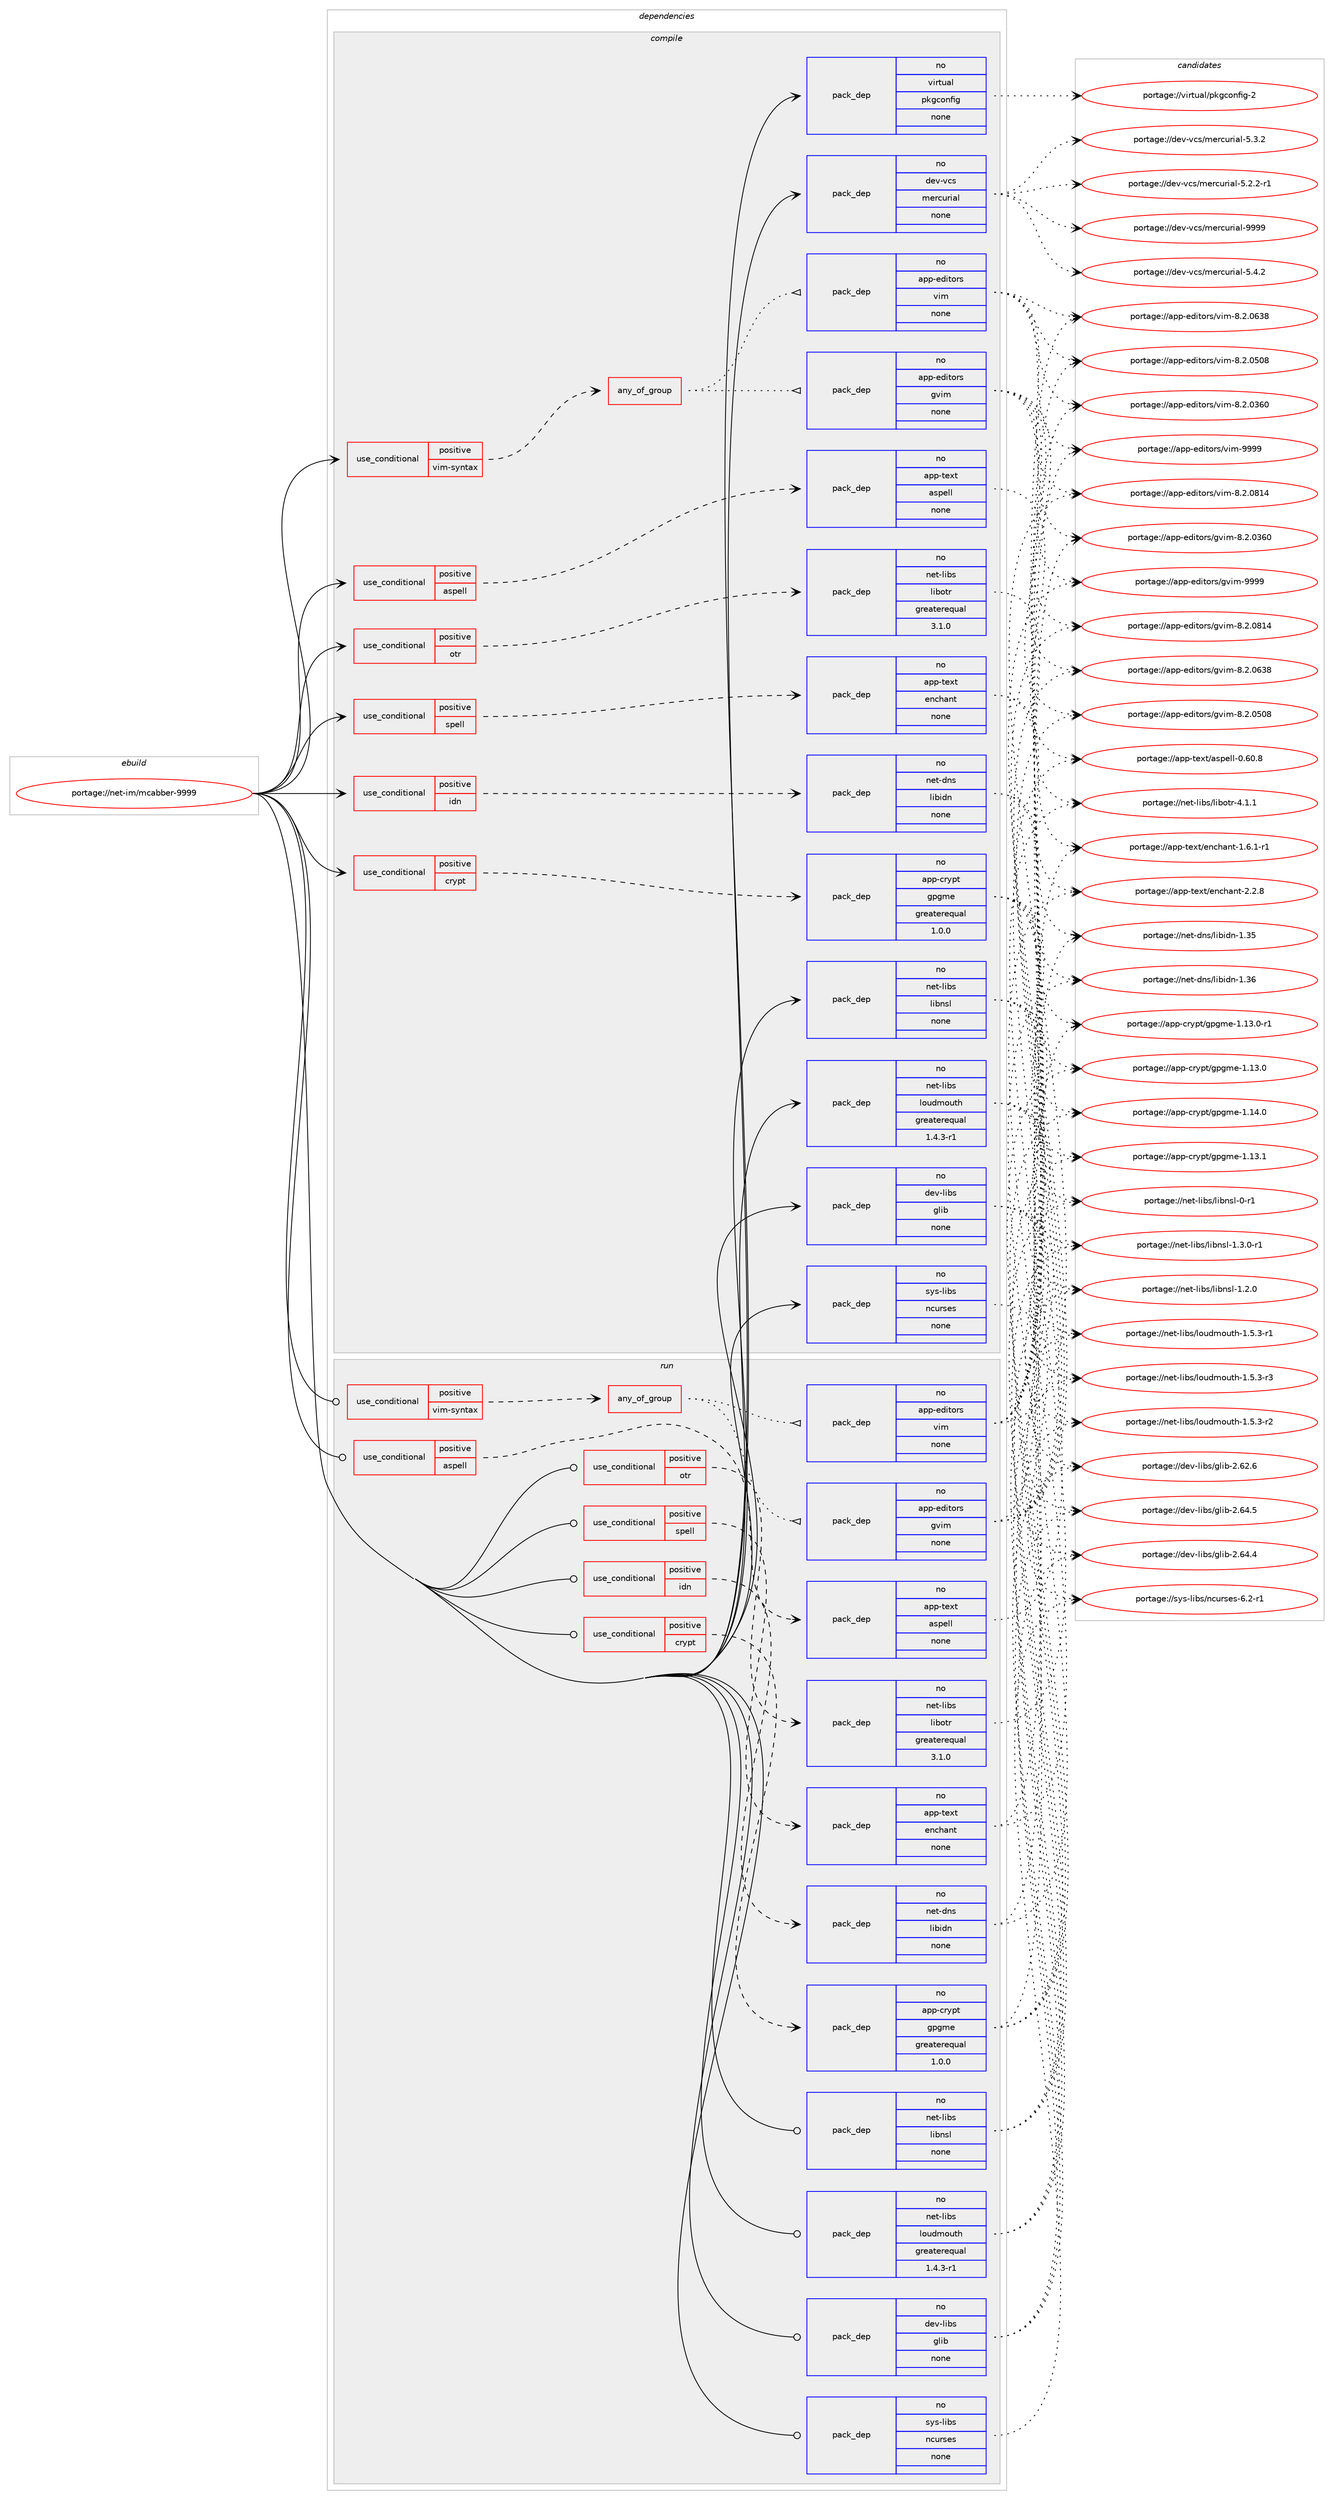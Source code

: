 digraph prolog {

# *************
# Graph options
# *************

newrank=true;
concentrate=true;
compound=true;
graph [rankdir=LR,fontname=Helvetica,fontsize=10,ranksep=1.5];#, ranksep=2.5, nodesep=0.2];
edge  [arrowhead=vee];
node  [fontname=Helvetica,fontsize=10];

# **********
# The ebuild
# **********

subgraph cluster_leftcol {
color=gray;
rank=same;
label=<<i>ebuild</i>>;
id [label="portage://net-im/mcabber-9999", color=red, width=4, href="../net-im/mcabber-9999.svg"];
}

# ****************
# The dependencies
# ****************

subgraph cluster_midcol {
color=gray;
label=<<i>dependencies</i>>;
subgraph cluster_compile {
fillcolor="#eeeeee";
style=filled;
label=<<i>compile</i>>;
subgraph cond811 {
dependency4707 [label=<<TABLE BORDER="0" CELLBORDER="1" CELLSPACING="0" CELLPADDING="4"><TR><TD ROWSPAN="3" CELLPADDING="10">use_conditional</TD></TR><TR><TD>positive</TD></TR><TR><TD>aspell</TD></TR></TABLE>>, shape=none, color=red];
subgraph pack3828 {
dependency4708 [label=<<TABLE BORDER="0" CELLBORDER="1" CELLSPACING="0" CELLPADDING="4" WIDTH="220"><TR><TD ROWSPAN="6" CELLPADDING="30">pack_dep</TD></TR><TR><TD WIDTH="110">no</TD></TR><TR><TD>app-text</TD></TR><TR><TD>aspell</TD></TR><TR><TD>none</TD></TR><TR><TD></TD></TR></TABLE>>, shape=none, color=blue];
}
dependency4707:e -> dependency4708:w [weight=20,style="dashed",arrowhead="vee"];
}
id:e -> dependency4707:w [weight=20,style="solid",arrowhead="vee"];
subgraph cond812 {
dependency4709 [label=<<TABLE BORDER="0" CELLBORDER="1" CELLSPACING="0" CELLPADDING="4"><TR><TD ROWSPAN="3" CELLPADDING="10">use_conditional</TD></TR><TR><TD>positive</TD></TR><TR><TD>crypt</TD></TR></TABLE>>, shape=none, color=red];
subgraph pack3829 {
dependency4710 [label=<<TABLE BORDER="0" CELLBORDER="1" CELLSPACING="0" CELLPADDING="4" WIDTH="220"><TR><TD ROWSPAN="6" CELLPADDING="30">pack_dep</TD></TR><TR><TD WIDTH="110">no</TD></TR><TR><TD>app-crypt</TD></TR><TR><TD>gpgme</TD></TR><TR><TD>greaterequal</TD></TR><TR><TD>1.0.0</TD></TR></TABLE>>, shape=none, color=blue];
}
dependency4709:e -> dependency4710:w [weight=20,style="dashed",arrowhead="vee"];
}
id:e -> dependency4709:w [weight=20,style="solid",arrowhead="vee"];
subgraph cond813 {
dependency4711 [label=<<TABLE BORDER="0" CELLBORDER="1" CELLSPACING="0" CELLPADDING="4"><TR><TD ROWSPAN="3" CELLPADDING="10">use_conditional</TD></TR><TR><TD>positive</TD></TR><TR><TD>idn</TD></TR></TABLE>>, shape=none, color=red];
subgraph pack3830 {
dependency4712 [label=<<TABLE BORDER="0" CELLBORDER="1" CELLSPACING="0" CELLPADDING="4" WIDTH="220"><TR><TD ROWSPAN="6" CELLPADDING="30">pack_dep</TD></TR><TR><TD WIDTH="110">no</TD></TR><TR><TD>net-dns</TD></TR><TR><TD>libidn</TD></TR><TR><TD>none</TD></TR><TR><TD></TD></TR></TABLE>>, shape=none, color=blue];
}
dependency4711:e -> dependency4712:w [weight=20,style="dashed",arrowhead="vee"];
}
id:e -> dependency4711:w [weight=20,style="solid",arrowhead="vee"];
subgraph cond814 {
dependency4713 [label=<<TABLE BORDER="0" CELLBORDER="1" CELLSPACING="0" CELLPADDING="4"><TR><TD ROWSPAN="3" CELLPADDING="10">use_conditional</TD></TR><TR><TD>positive</TD></TR><TR><TD>otr</TD></TR></TABLE>>, shape=none, color=red];
subgraph pack3831 {
dependency4714 [label=<<TABLE BORDER="0" CELLBORDER="1" CELLSPACING="0" CELLPADDING="4" WIDTH="220"><TR><TD ROWSPAN="6" CELLPADDING="30">pack_dep</TD></TR><TR><TD WIDTH="110">no</TD></TR><TR><TD>net-libs</TD></TR><TR><TD>libotr</TD></TR><TR><TD>greaterequal</TD></TR><TR><TD>3.1.0</TD></TR></TABLE>>, shape=none, color=blue];
}
dependency4713:e -> dependency4714:w [weight=20,style="dashed",arrowhead="vee"];
}
id:e -> dependency4713:w [weight=20,style="solid",arrowhead="vee"];
subgraph cond815 {
dependency4715 [label=<<TABLE BORDER="0" CELLBORDER="1" CELLSPACING="0" CELLPADDING="4"><TR><TD ROWSPAN="3" CELLPADDING="10">use_conditional</TD></TR><TR><TD>positive</TD></TR><TR><TD>spell</TD></TR></TABLE>>, shape=none, color=red];
subgraph pack3832 {
dependency4716 [label=<<TABLE BORDER="0" CELLBORDER="1" CELLSPACING="0" CELLPADDING="4" WIDTH="220"><TR><TD ROWSPAN="6" CELLPADDING="30">pack_dep</TD></TR><TR><TD WIDTH="110">no</TD></TR><TR><TD>app-text</TD></TR><TR><TD>enchant</TD></TR><TR><TD>none</TD></TR><TR><TD></TD></TR></TABLE>>, shape=none, color=blue];
}
dependency4715:e -> dependency4716:w [weight=20,style="dashed",arrowhead="vee"];
}
id:e -> dependency4715:w [weight=20,style="solid",arrowhead="vee"];
subgraph cond816 {
dependency4717 [label=<<TABLE BORDER="0" CELLBORDER="1" CELLSPACING="0" CELLPADDING="4"><TR><TD ROWSPAN="3" CELLPADDING="10">use_conditional</TD></TR><TR><TD>positive</TD></TR><TR><TD>vim-syntax</TD></TR></TABLE>>, shape=none, color=red];
subgraph any68 {
dependency4718 [label=<<TABLE BORDER="0" CELLBORDER="1" CELLSPACING="0" CELLPADDING="4"><TR><TD CELLPADDING="10">any_of_group</TD></TR></TABLE>>, shape=none, color=red];subgraph pack3833 {
dependency4719 [label=<<TABLE BORDER="0" CELLBORDER="1" CELLSPACING="0" CELLPADDING="4" WIDTH="220"><TR><TD ROWSPAN="6" CELLPADDING="30">pack_dep</TD></TR><TR><TD WIDTH="110">no</TD></TR><TR><TD>app-editors</TD></TR><TR><TD>vim</TD></TR><TR><TD>none</TD></TR><TR><TD></TD></TR></TABLE>>, shape=none, color=blue];
}
dependency4718:e -> dependency4719:w [weight=20,style="dotted",arrowhead="oinv"];
subgraph pack3834 {
dependency4720 [label=<<TABLE BORDER="0" CELLBORDER="1" CELLSPACING="0" CELLPADDING="4" WIDTH="220"><TR><TD ROWSPAN="6" CELLPADDING="30">pack_dep</TD></TR><TR><TD WIDTH="110">no</TD></TR><TR><TD>app-editors</TD></TR><TR><TD>gvim</TD></TR><TR><TD>none</TD></TR><TR><TD></TD></TR></TABLE>>, shape=none, color=blue];
}
dependency4718:e -> dependency4720:w [weight=20,style="dotted",arrowhead="oinv"];
}
dependency4717:e -> dependency4718:w [weight=20,style="dashed",arrowhead="vee"];
}
id:e -> dependency4717:w [weight=20,style="solid",arrowhead="vee"];
subgraph pack3835 {
dependency4721 [label=<<TABLE BORDER="0" CELLBORDER="1" CELLSPACING="0" CELLPADDING="4" WIDTH="220"><TR><TD ROWSPAN="6" CELLPADDING="30">pack_dep</TD></TR><TR><TD WIDTH="110">no</TD></TR><TR><TD>dev-libs</TD></TR><TR><TD>glib</TD></TR><TR><TD>none</TD></TR><TR><TD></TD></TR></TABLE>>, shape=none, color=blue];
}
id:e -> dependency4721:w [weight=20,style="solid",arrowhead="vee"];
subgraph pack3836 {
dependency4722 [label=<<TABLE BORDER="0" CELLBORDER="1" CELLSPACING="0" CELLPADDING="4" WIDTH="220"><TR><TD ROWSPAN="6" CELLPADDING="30">pack_dep</TD></TR><TR><TD WIDTH="110">no</TD></TR><TR><TD>dev-vcs</TD></TR><TR><TD>mercurial</TD></TR><TR><TD>none</TD></TR><TR><TD></TD></TR></TABLE>>, shape=none, color=blue];
}
id:e -> dependency4722:w [weight=20,style="solid",arrowhead="vee"];
subgraph pack3837 {
dependency4723 [label=<<TABLE BORDER="0" CELLBORDER="1" CELLSPACING="0" CELLPADDING="4" WIDTH="220"><TR><TD ROWSPAN="6" CELLPADDING="30">pack_dep</TD></TR><TR><TD WIDTH="110">no</TD></TR><TR><TD>net-libs</TD></TR><TR><TD>libnsl</TD></TR><TR><TD>none</TD></TR><TR><TD></TD></TR></TABLE>>, shape=none, color=blue];
}
id:e -> dependency4723:w [weight=20,style="solid",arrowhead="vee"];
subgraph pack3838 {
dependency4724 [label=<<TABLE BORDER="0" CELLBORDER="1" CELLSPACING="0" CELLPADDING="4" WIDTH="220"><TR><TD ROWSPAN="6" CELLPADDING="30">pack_dep</TD></TR><TR><TD WIDTH="110">no</TD></TR><TR><TD>net-libs</TD></TR><TR><TD>loudmouth</TD></TR><TR><TD>greaterequal</TD></TR><TR><TD>1.4.3-r1</TD></TR></TABLE>>, shape=none, color=blue];
}
id:e -> dependency4724:w [weight=20,style="solid",arrowhead="vee"];
subgraph pack3839 {
dependency4725 [label=<<TABLE BORDER="0" CELLBORDER="1" CELLSPACING="0" CELLPADDING="4" WIDTH="220"><TR><TD ROWSPAN="6" CELLPADDING="30">pack_dep</TD></TR><TR><TD WIDTH="110">no</TD></TR><TR><TD>sys-libs</TD></TR><TR><TD>ncurses</TD></TR><TR><TD>none</TD></TR><TR><TD></TD></TR></TABLE>>, shape=none, color=blue];
}
id:e -> dependency4725:w [weight=20,style="solid",arrowhead="vee"];
subgraph pack3840 {
dependency4726 [label=<<TABLE BORDER="0" CELLBORDER="1" CELLSPACING="0" CELLPADDING="4" WIDTH="220"><TR><TD ROWSPAN="6" CELLPADDING="30">pack_dep</TD></TR><TR><TD WIDTH="110">no</TD></TR><TR><TD>virtual</TD></TR><TR><TD>pkgconfig</TD></TR><TR><TD>none</TD></TR><TR><TD></TD></TR></TABLE>>, shape=none, color=blue];
}
id:e -> dependency4726:w [weight=20,style="solid",arrowhead="vee"];
}
subgraph cluster_compileandrun {
fillcolor="#eeeeee";
style=filled;
label=<<i>compile and run</i>>;
}
subgraph cluster_run {
fillcolor="#eeeeee";
style=filled;
label=<<i>run</i>>;
subgraph cond817 {
dependency4727 [label=<<TABLE BORDER="0" CELLBORDER="1" CELLSPACING="0" CELLPADDING="4"><TR><TD ROWSPAN="3" CELLPADDING="10">use_conditional</TD></TR><TR><TD>positive</TD></TR><TR><TD>aspell</TD></TR></TABLE>>, shape=none, color=red];
subgraph pack3841 {
dependency4728 [label=<<TABLE BORDER="0" CELLBORDER="1" CELLSPACING="0" CELLPADDING="4" WIDTH="220"><TR><TD ROWSPAN="6" CELLPADDING="30">pack_dep</TD></TR><TR><TD WIDTH="110">no</TD></TR><TR><TD>app-text</TD></TR><TR><TD>aspell</TD></TR><TR><TD>none</TD></TR><TR><TD></TD></TR></TABLE>>, shape=none, color=blue];
}
dependency4727:e -> dependency4728:w [weight=20,style="dashed",arrowhead="vee"];
}
id:e -> dependency4727:w [weight=20,style="solid",arrowhead="odot"];
subgraph cond818 {
dependency4729 [label=<<TABLE BORDER="0" CELLBORDER="1" CELLSPACING="0" CELLPADDING="4"><TR><TD ROWSPAN="3" CELLPADDING="10">use_conditional</TD></TR><TR><TD>positive</TD></TR><TR><TD>crypt</TD></TR></TABLE>>, shape=none, color=red];
subgraph pack3842 {
dependency4730 [label=<<TABLE BORDER="0" CELLBORDER="1" CELLSPACING="0" CELLPADDING="4" WIDTH="220"><TR><TD ROWSPAN="6" CELLPADDING="30">pack_dep</TD></TR><TR><TD WIDTH="110">no</TD></TR><TR><TD>app-crypt</TD></TR><TR><TD>gpgme</TD></TR><TR><TD>greaterequal</TD></TR><TR><TD>1.0.0</TD></TR></TABLE>>, shape=none, color=blue];
}
dependency4729:e -> dependency4730:w [weight=20,style="dashed",arrowhead="vee"];
}
id:e -> dependency4729:w [weight=20,style="solid",arrowhead="odot"];
subgraph cond819 {
dependency4731 [label=<<TABLE BORDER="0" CELLBORDER="1" CELLSPACING="0" CELLPADDING="4"><TR><TD ROWSPAN="3" CELLPADDING="10">use_conditional</TD></TR><TR><TD>positive</TD></TR><TR><TD>idn</TD></TR></TABLE>>, shape=none, color=red];
subgraph pack3843 {
dependency4732 [label=<<TABLE BORDER="0" CELLBORDER="1" CELLSPACING="0" CELLPADDING="4" WIDTH="220"><TR><TD ROWSPAN="6" CELLPADDING="30">pack_dep</TD></TR><TR><TD WIDTH="110">no</TD></TR><TR><TD>net-dns</TD></TR><TR><TD>libidn</TD></TR><TR><TD>none</TD></TR><TR><TD></TD></TR></TABLE>>, shape=none, color=blue];
}
dependency4731:e -> dependency4732:w [weight=20,style="dashed",arrowhead="vee"];
}
id:e -> dependency4731:w [weight=20,style="solid",arrowhead="odot"];
subgraph cond820 {
dependency4733 [label=<<TABLE BORDER="0" CELLBORDER="1" CELLSPACING="0" CELLPADDING="4"><TR><TD ROWSPAN="3" CELLPADDING="10">use_conditional</TD></TR><TR><TD>positive</TD></TR><TR><TD>otr</TD></TR></TABLE>>, shape=none, color=red];
subgraph pack3844 {
dependency4734 [label=<<TABLE BORDER="0" CELLBORDER="1" CELLSPACING="0" CELLPADDING="4" WIDTH="220"><TR><TD ROWSPAN="6" CELLPADDING="30">pack_dep</TD></TR><TR><TD WIDTH="110">no</TD></TR><TR><TD>net-libs</TD></TR><TR><TD>libotr</TD></TR><TR><TD>greaterequal</TD></TR><TR><TD>3.1.0</TD></TR></TABLE>>, shape=none, color=blue];
}
dependency4733:e -> dependency4734:w [weight=20,style="dashed",arrowhead="vee"];
}
id:e -> dependency4733:w [weight=20,style="solid",arrowhead="odot"];
subgraph cond821 {
dependency4735 [label=<<TABLE BORDER="0" CELLBORDER="1" CELLSPACING="0" CELLPADDING="4"><TR><TD ROWSPAN="3" CELLPADDING="10">use_conditional</TD></TR><TR><TD>positive</TD></TR><TR><TD>spell</TD></TR></TABLE>>, shape=none, color=red];
subgraph pack3845 {
dependency4736 [label=<<TABLE BORDER="0" CELLBORDER="1" CELLSPACING="0" CELLPADDING="4" WIDTH="220"><TR><TD ROWSPAN="6" CELLPADDING="30">pack_dep</TD></TR><TR><TD WIDTH="110">no</TD></TR><TR><TD>app-text</TD></TR><TR><TD>enchant</TD></TR><TR><TD>none</TD></TR><TR><TD></TD></TR></TABLE>>, shape=none, color=blue];
}
dependency4735:e -> dependency4736:w [weight=20,style="dashed",arrowhead="vee"];
}
id:e -> dependency4735:w [weight=20,style="solid",arrowhead="odot"];
subgraph cond822 {
dependency4737 [label=<<TABLE BORDER="0" CELLBORDER="1" CELLSPACING="0" CELLPADDING="4"><TR><TD ROWSPAN="3" CELLPADDING="10">use_conditional</TD></TR><TR><TD>positive</TD></TR><TR><TD>vim-syntax</TD></TR></TABLE>>, shape=none, color=red];
subgraph any69 {
dependency4738 [label=<<TABLE BORDER="0" CELLBORDER="1" CELLSPACING="0" CELLPADDING="4"><TR><TD CELLPADDING="10">any_of_group</TD></TR></TABLE>>, shape=none, color=red];subgraph pack3846 {
dependency4739 [label=<<TABLE BORDER="0" CELLBORDER="1" CELLSPACING="0" CELLPADDING="4" WIDTH="220"><TR><TD ROWSPAN="6" CELLPADDING="30">pack_dep</TD></TR><TR><TD WIDTH="110">no</TD></TR><TR><TD>app-editors</TD></TR><TR><TD>vim</TD></TR><TR><TD>none</TD></TR><TR><TD></TD></TR></TABLE>>, shape=none, color=blue];
}
dependency4738:e -> dependency4739:w [weight=20,style="dotted",arrowhead="oinv"];
subgraph pack3847 {
dependency4740 [label=<<TABLE BORDER="0" CELLBORDER="1" CELLSPACING="0" CELLPADDING="4" WIDTH="220"><TR><TD ROWSPAN="6" CELLPADDING="30">pack_dep</TD></TR><TR><TD WIDTH="110">no</TD></TR><TR><TD>app-editors</TD></TR><TR><TD>gvim</TD></TR><TR><TD>none</TD></TR><TR><TD></TD></TR></TABLE>>, shape=none, color=blue];
}
dependency4738:e -> dependency4740:w [weight=20,style="dotted",arrowhead="oinv"];
}
dependency4737:e -> dependency4738:w [weight=20,style="dashed",arrowhead="vee"];
}
id:e -> dependency4737:w [weight=20,style="solid",arrowhead="odot"];
subgraph pack3848 {
dependency4741 [label=<<TABLE BORDER="0" CELLBORDER="1" CELLSPACING="0" CELLPADDING="4" WIDTH="220"><TR><TD ROWSPAN="6" CELLPADDING="30">pack_dep</TD></TR><TR><TD WIDTH="110">no</TD></TR><TR><TD>dev-libs</TD></TR><TR><TD>glib</TD></TR><TR><TD>none</TD></TR><TR><TD></TD></TR></TABLE>>, shape=none, color=blue];
}
id:e -> dependency4741:w [weight=20,style="solid",arrowhead="odot"];
subgraph pack3849 {
dependency4742 [label=<<TABLE BORDER="0" CELLBORDER="1" CELLSPACING="0" CELLPADDING="4" WIDTH="220"><TR><TD ROWSPAN="6" CELLPADDING="30">pack_dep</TD></TR><TR><TD WIDTH="110">no</TD></TR><TR><TD>net-libs</TD></TR><TR><TD>libnsl</TD></TR><TR><TD>none</TD></TR><TR><TD></TD></TR></TABLE>>, shape=none, color=blue];
}
id:e -> dependency4742:w [weight=20,style="solid",arrowhead="odot"];
subgraph pack3850 {
dependency4743 [label=<<TABLE BORDER="0" CELLBORDER="1" CELLSPACING="0" CELLPADDING="4" WIDTH="220"><TR><TD ROWSPAN="6" CELLPADDING="30">pack_dep</TD></TR><TR><TD WIDTH="110">no</TD></TR><TR><TD>net-libs</TD></TR><TR><TD>loudmouth</TD></TR><TR><TD>greaterequal</TD></TR><TR><TD>1.4.3-r1</TD></TR></TABLE>>, shape=none, color=blue];
}
id:e -> dependency4743:w [weight=20,style="solid",arrowhead="odot"];
subgraph pack3851 {
dependency4744 [label=<<TABLE BORDER="0" CELLBORDER="1" CELLSPACING="0" CELLPADDING="4" WIDTH="220"><TR><TD ROWSPAN="6" CELLPADDING="30">pack_dep</TD></TR><TR><TD WIDTH="110">no</TD></TR><TR><TD>sys-libs</TD></TR><TR><TD>ncurses</TD></TR><TR><TD>none</TD></TR><TR><TD></TD></TR></TABLE>>, shape=none, color=blue];
}
id:e -> dependency4744:w [weight=20,style="solid",arrowhead="odot"];
}
}

# **************
# The candidates
# **************

subgraph cluster_choices {
rank=same;
color=gray;
label=<<i>candidates</i>>;

subgraph choice3828 {
color=black;
nodesep=1;
choice9711211245116101120116479711511210110810845484654484656 [label="portage://app-text/aspell-0.60.8", color=red, width=4,href="../app-text/aspell-0.60.8.svg"];
dependency4708:e -> choice9711211245116101120116479711511210110810845484654484656:w [style=dotted,weight="100"];
}
subgraph choice3829 {
color=black;
nodesep=1;
choice9711211245991141211121164710311210310910145494649524648 [label="portage://app-crypt/gpgme-1.14.0", color=red, width=4,href="../app-crypt/gpgme-1.14.0.svg"];
choice9711211245991141211121164710311210310910145494649514649 [label="portage://app-crypt/gpgme-1.13.1", color=red, width=4,href="../app-crypt/gpgme-1.13.1.svg"];
choice97112112459911412111211647103112103109101454946495146484511449 [label="portage://app-crypt/gpgme-1.13.0-r1", color=red, width=4,href="../app-crypt/gpgme-1.13.0-r1.svg"];
choice9711211245991141211121164710311210310910145494649514648 [label="portage://app-crypt/gpgme-1.13.0", color=red, width=4,href="../app-crypt/gpgme-1.13.0.svg"];
dependency4710:e -> choice9711211245991141211121164710311210310910145494649524648:w [style=dotted,weight="100"];
dependency4710:e -> choice9711211245991141211121164710311210310910145494649514649:w [style=dotted,weight="100"];
dependency4710:e -> choice97112112459911412111211647103112103109101454946495146484511449:w [style=dotted,weight="100"];
dependency4710:e -> choice9711211245991141211121164710311210310910145494649514648:w [style=dotted,weight="100"];
}
subgraph choice3830 {
color=black;
nodesep=1;
choice1101011164510011011547108105981051001104549465154 [label="portage://net-dns/libidn-1.36", color=red, width=4,href="../net-dns/libidn-1.36.svg"];
choice1101011164510011011547108105981051001104549465153 [label="portage://net-dns/libidn-1.35", color=red, width=4,href="../net-dns/libidn-1.35.svg"];
dependency4712:e -> choice1101011164510011011547108105981051001104549465154:w [style=dotted,weight="100"];
dependency4712:e -> choice1101011164510011011547108105981051001104549465153:w [style=dotted,weight="100"];
}
subgraph choice3831 {
color=black;
nodesep=1;
choice11010111645108105981154710810598111116114455246494649 [label="portage://net-libs/libotr-4.1.1", color=red, width=4,href="../net-libs/libotr-4.1.1.svg"];
dependency4714:e -> choice11010111645108105981154710810598111116114455246494649:w [style=dotted,weight="100"];
}
subgraph choice3832 {
color=black;
nodesep=1;
choice9711211245116101120116471011109910497110116455046504656 [label="portage://app-text/enchant-2.2.8", color=red, width=4,href="../app-text/enchant-2.2.8.svg"];
choice97112112451161011201164710111099104971101164549465446494511449 [label="portage://app-text/enchant-1.6.1-r1", color=red, width=4,href="../app-text/enchant-1.6.1-r1.svg"];
dependency4716:e -> choice9711211245116101120116471011109910497110116455046504656:w [style=dotted,weight="100"];
dependency4716:e -> choice97112112451161011201164710111099104971101164549465446494511449:w [style=dotted,weight="100"];
}
subgraph choice3833 {
color=black;
nodesep=1;
choice9711211245101100105116111114115471181051094557575757 [label="portage://app-editors/vim-9999", color=red, width=4,href="../app-editors/vim-9999.svg"];
choice971121124510110010511611111411547118105109455646504648564952 [label="portage://app-editors/vim-8.2.0814", color=red, width=4,href="../app-editors/vim-8.2.0814.svg"];
choice971121124510110010511611111411547118105109455646504648545156 [label="portage://app-editors/vim-8.2.0638", color=red, width=4,href="../app-editors/vim-8.2.0638.svg"];
choice971121124510110010511611111411547118105109455646504648534856 [label="portage://app-editors/vim-8.2.0508", color=red, width=4,href="../app-editors/vim-8.2.0508.svg"];
choice971121124510110010511611111411547118105109455646504648515448 [label="portage://app-editors/vim-8.2.0360", color=red, width=4,href="../app-editors/vim-8.2.0360.svg"];
dependency4719:e -> choice9711211245101100105116111114115471181051094557575757:w [style=dotted,weight="100"];
dependency4719:e -> choice971121124510110010511611111411547118105109455646504648564952:w [style=dotted,weight="100"];
dependency4719:e -> choice971121124510110010511611111411547118105109455646504648545156:w [style=dotted,weight="100"];
dependency4719:e -> choice971121124510110010511611111411547118105109455646504648534856:w [style=dotted,weight="100"];
dependency4719:e -> choice971121124510110010511611111411547118105109455646504648515448:w [style=dotted,weight="100"];
}
subgraph choice3834 {
color=black;
nodesep=1;
choice9711211245101100105116111114115471031181051094557575757 [label="portage://app-editors/gvim-9999", color=red, width=4,href="../app-editors/gvim-9999.svg"];
choice971121124510110010511611111411547103118105109455646504648564952 [label="portage://app-editors/gvim-8.2.0814", color=red, width=4,href="../app-editors/gvim-8.2.0814.svg"];
choice971121124510110010511611111411547103118105109455646504648545156 [label="portage://app-editors/gvim-8.2.0638", color=red, width=4,href="../app-editors/gvim-8.2.0638.svg"];
choice971121124510110010511611111411547103118105109455646504648534856 [label="portage://app-editors/gvim-8.2.0508", color=red, width=4,href="../app-editors/gvim-8.2.0508.svg"];
choice971121124510110010511611111411547103118105109455646504648515448 [label="portage://app-editors/gvim-8.2.0360", color=red, width=4,href="../app-editors/gvim-8.2.0360.svg"];
dependency4720:e -> choice9711211245101100105116111114115471031181051094557575757:w [style=dotted,weight="100"];
dependency4720:e -> choice971121124510110010511611111411547103118105109455646504648564952:w [style=dotted,weight="100"];
dependency4720:e -> choice971121124510110010511611111411547103118105109455646504648545156:w [style=dotted,weight="100"];
dependency4720:e -> choice971121124510110010511611111411547103118105109455646504648534856:w [style=dotted,weight="100"];
dependency4720:e -> choice971121124510110010511611111411547103118105109455646504648515448:w [style=dotted,weight="100"];
}
subgraph choice3835 {
color=black;
nodesep=1;
choice1001011184510810598115471031081059845504654524653 [label="portage://dev-libs/glib-2.64.5", color=red, width=4,href="../dev-libs/glib-2.64.5.svg"];
choice1001011184510810598115471031081059845504654524652 [label="portage://dev-libs/glib-2.64.4", color=red, width=4,href="../dev-libs/glib-2.64.4.svg"];
choice1001011184510810598115471031081059845504654504654 [label="portage://dev-libs/glib-2.62.6", color=red, width=4,href="../dev-libs/glib-2.62.6.svg"];
dependency4721:e -> choice1001011184510810598115471031081059845504654524653:w [style=dotted,weight="100"];
dependency4721:e -> choice1001011184510810598115471031081059845504654524652:w [style=dotted,weight="100"];
dependency4721:e -> choice1001011184510810598115471031081059845504654504654:w [style=dotted,weight="100"];
}
subgraph choice3836 {
color=black;
nodesep=1;
choice10010111845118991154710910111499117114105971084557575757 [label="portage://dev-vcs/mercurial-9999", color=red, width=4,href="../dev-vcs/mercurial-9999.svg"];
choice1001011184511899115471091011149911711410597108455346524650 [label="portage://dev-vcs/mercurial-5.4.2", color=red, width=4,href="../dev-vcs/mercurial-5.4.2.svg"];
choice1001011184511899115471091011149911711410597108455346514650 [label="portage://dev-vcs/mercurial-5.3.2", color=red, width=4,href="../dev-vcs/mercurial-5.3.2.svg"];
choice10010111845118991154710910111499117114105971084553465046504511449 [label="portage://dev-vcs/mercurial-5.2.2-r1", color=red, width=4,href="../dev-vcs/mercurial-5.2.2-r1.svg"];
dependency4722:e -> choice10010111845118991154710910111499117114105971084557575757:w [style=dotted,weight="100"];
dependency4722:e -> choice1001011184511899115471091011149911711410597108455346524650:w [style=dotted,weight="100"];
dependency4722:e -> choice1001011184511899115471091011149911711410597108455346514650:w [style=dotted,weight="100"];
dependency4722:e -> choice10010111845118991154710910111499117114105971084553465046504511449:w [style=dotted,weight="100"];
}
subgraph choice3837 {
color=black;
nodesep=1;
choice110101116451081059811547108105981101151084549465146484511449 [label="portage://net-libs/libnsl-1.3.0-r1", color=red, width=4,href="../net-libs/libnsl-1.3.0-r1.svg"];
choice11010111645108105981154710810598110115108454946504648 [label="portage://net-libs/libnsl-1.2.0", color=red, width=4,href="../net-libs/libnsl-1.2.0.svg"];
choice1101011164510810598115471081059811011510845484511449 [label="portage://net-libs/libnsl-0-r1", color=red, width=4,href="../net-libs/libnsl-0-r1.svg"];
dependency4723:e -> choice110101116451081059811547108105981101151084549465146484511449:w [style=dotted,weight="100"];
dependency4723:e -> choice11010111645108105981154710810598110115108454946504648:w [style=dotted,weight="100"];
dependency4723:e -> choice1101011164510810598115471081059811011510845484511449:w [style=dotted,weight="100"];
}
subgraph choice3838 {
color=black;
nodesep=1;
choice1101011164510810598115471081111171001091111171161044549465346514511451 [label="portage://net-libs/loudmouth-1.5.3-r3", color=red, width=4,href="../net-libs/loudmouth-1.5.3-r3.svg"];
choice1101011164510810598115471081111171001091111171161044549465346514511450 [label="portage://net-libs/loudmouth-1.5.3-r2", color=red, width=4,href="../net-libs/loudmouth-1.5.3-r2.svg"];
choice1101011164510810598115471081111171001091111171161044549465346514511449 [label="portage://net-libs/loudmouth-1.5.3-r1", color=red, width=4,href="../net-libs/loudmouth-1.5.3-r1.svg"];
dependency4724:e -> choice1101011164510810598115471081111171001091111171161044549465346514511451:w [style=dotted,weight="100"];
dependency4724:e -> choice1101011164510810598115471081111171001091111171161044549465346514511450:w [style=dotted,weight="100"];
dependency4724:e -> choice1101011164510810598115471081111171001091111171161044549465346514511449:w [style=dotted,weight="100"];
}
subgraph choice3839 {
color=black;
nodesep=1;
choice11512111545108105981154711099117114115101115455446504511449 [label="portage://sys-libs/ncurses-6.2-r1", color=red, width=4,href="../sys-libs/ncurses-6.2-r1.svg"];
dependency4725:e -> choice11512111545108105981154711099117114115101115455446504511449:w [style=dotted,weight="100"];
}
subgraph choice3840 {
color=black;
nodesep=1;
choice1181051141161179710847112107103991111101021051034550 [label="portage://virtual/pkgconfig-2", color=red, width=4,href="../virtual/pkgconfig-2.svg"];
dependency4726:e -> choice1181051141161179710847112107103991111101021051034550:w [style=dotted,weight="100"];
}
subgraph choice3841 {
color=black;
nodesep=1;
choice9711211245116101120116479711511210110810845484654484656 [label="portage://app-text/aspell-0.60.8", color=red, width=4,href="../app-text/aspell-0.60.8.svg"];
dependency4728:e -> choice9711211245116101120116479711511210110810845484654484656:w [style=dotted,weight="100"];
}
subgraph choice3842 {
color=black;
nodesep=1;
choice9711211245991141211121164710311210310910145494649524648 [label="portage://app-crypt/gpgme-1.14.0", color=red, width=4,href="../app-crypt/gpgme-1.14.0.svg"];
choice9711211245991141211121164710311210310910145494649514649 [label="portage://app-crypt/gpgme-1.13.1", color=red, width=4,href="../app-crypt/gpgme-1.13.1.svg"];
choice97112112459911412111211647103112103109101454946495146484511449 [label="portage://app-crypt/gpgme-1.13.0-r1", color=red, width=4,href="../app-crypt/gpgme-1.13.0-r1.svg"];
choice9711211245991141211121164710311210310910145494649514648 [label="portage://app-crypt/gpgme-1.13.0", color=red, width=4,href="../app-crypt/gpgme-1.13.0.svg"];
dependency4730:e -> choice9711211245991141211121164710311210310910145494649524648:w [style=dotted,weight="100"];
dependency4730:e -> choice9711211245991141211121164710311210310910145494649514649:w [style=dotted,weight="100"];
dependency4730:e -> choice97112112459911412111211647103112103109101454946495146484511449:w [style=dotted,weight="100"];
dependency4730:e -> choice9711211245991141211121164710311210310910145494649514648:w [style=dotted,weight="100"];
}
subgraph choice3843 {
color=black;
nodesep=1;
choice1101011164510011011547108105981051001104549465154 [label="portage://net-dns/libidn-1.36", color=red, width=4,href="../net-dns/libidn-1.36.svg"];
choice1101011164510011011547108105981051001104549465153 [label="portage://net-dns/libidn-1.35", color=red, width=4,href="../net-dns/libidn-1.35.svg"];
dependency4732:e -> choice1101011164510011011547108105981051001104549465154:w [style=dotted,weight="100"];
dependency4732:e -> choice1101011164510011011547108105981051001104549465153:w [style=dotted,weight="100"];
}
subgraph choice3844 {
color=black;
nodesep=1;
choice11010111645108105981154710810598111116114455246494649 [label="portage://net-libs/libotr-4.1.1", color=red, width=4,href="../net-libs/libotr-4.1.1.svg"];
dependency4734:e -> choice11010111645108105981154710810598111116114455246494649:w [style=dotted,weight="100"];
}
subgraph choice3845 {
color=black;
nodesep=1;
choice9711211245116101120116471011109910497110116455046504656 [label="portage://app-text/enchant-2.2.8", color=red, width=4,href="../app-text/enchant-2.2.8.svg"];
choice97112112451161011201164710111099104971101164549465446494511449 [label="portage://app-text/enchant-1.6.1-r1", color=red, width=4,href="../app-text/enchant-1.6.1-r1.svg"];
dependency4736:e -> choice9711211245116101120116471011109910497110116455046504656:w [style=dotted,weight="100"];
dependency4736:e -> choice97112112451161011201164710111099104971101164549465446494511449:w [style=dotted,weight="100"];
}
subgraph choice3846 {
color=black;
nodesep=1;
choice9711211245101100105116111114115471181051094557575757 [label="portage://app-editors/vim-9999", color=red, width=4,href="../app-editors/vim-9999.svg"];
choice971121124510110010511611111411547118105109455646504648564952 [label="portage://app-editors/vim-8.2.0814", color=red, width=4,href="../app-editors/vim-8.2.0814.svg"];
choice971121124510110010511611111411547118105109455646504648545156 [label="portage://app-editors/vim-8.2.0638", color=red, width=4,href="../app-editors/vim-8.2.0638.svg"];
choice971121124510110010511611111411547118105109455646504648534856 [label="portage://app-editors/vim-8.2.0508", color=red, width=4,href="../app-editors/vim-8.2.0508.svg"];
choice971121124510110010511611111411547118105109455646504648515448 [label="portage://app-editors/vim-8.2.0360", color=red, width=4,href="../app-editors/vim-8.2.0360.svg"];
dependency4739:e -> choice9711211245101100105116111114115471181051094557575757:w [style=dotted,weight="100"];
dependency4739:e -> choice971121124510110010511611111411547118105109455646504648564952:w [style=dotted,weight="100"];
dependency4739:e -> choice971121124510110010511611111411547118105109455646504648545156:w [style=dotted,weight="100"];
dependency4739:e -> choice971121124510110010511611111411547118105109455646504648534856:w [style=dotted,weight="100"];
dependency4739:e -> choice971121124510110010511611111411547118105109455646504648515448:w [style=dotted,weight="100"];
}
subgraph choice3847 {
color=black;
nodesep=1;
choice9711211245101100105116111114115471031181051094557575757 [label="portage://app-editors/gvim-9999", color=red, width=4,href="../app-editors/gvim-9999.svg"];
choice971121124510110010511611111411547103118105109455646504648564952 [label="portage://app-editors/gvim-8.2.0814", color=red, width=4,href="../app-editors/gvim-8.2.0814.svg"];
choice971121124510110010511611111411547103118105109455646504648545156 [label="portage://app-editors/gvim-8.2.0638", color=red, width=4,href="../app-editors/gvim-8.2.0638.svg"];
choice971121124510110010511611111411547103118105109455646504648534856 [label="portage://app-editors/gvim-8.2.0508", color=red, width=4,href="../app-editors/gvim-8.2.0508.svg"];
choice971121124510110010511611111411547103118105109455646504648515448 [label="portage://app-editors/gvim-8.2.0360", color=red, width=4,href="../app-editors/gvim-8.2.0360.svg"];
dependency4740:e -> choice9711211245101100105116111114115471031181051094557575757:w [style=dotted,weight="100"];
dependency4740:e -> choice971121124510110010511611111411547103118105109455646504648564952:w [style=dotted,weight="100"];
dependency4740:e -> choice971121124510110010511611111411547103118105109455646504648545156:w [style=dotted,weight="100"];
dependency4740:e -> choice971121124510110010511611111411547103118105109455646504648534856:w [style=dotted,weight="100"];
dependency4740:e -> choice971121124510110010511611111411547103118105109455646504648515448:w [style=dotted,weight="100"];
}
subgraph choice3848 {
color=black;
nodesep=1;
choice1001011184510810598115471031081059845504654524653 [label="portage://dev-libs/glib-2.64.5", color=red, width=4,href="../dev-libs/glib-2.64.5.svg"];
choice1001011184510810598115471031081059845504654524652 [label="portage://dev-libs/glib-2.64.4", color=red, width=4,href="../dev-libs/glib-2.64.4.svg"];
choice1001011184510810598115471031081059845504654504654 [label="portage://dev-libs/glib-2.62.6", color=red, width=4,href="../dev-libs/glib-2.62.6.svg"];
dependency4741:e -> choice1001011184510810598115471031081059845504654524653:w [style=dotted,weight="100"];
dependency4741:e -> choice1001011184510810598115471031081059845504654524652:w [style=dotted,weight="100"];
dependency4741:e -> choice1001011184510810598115471031081059845504654504654:w [style=dotted,weight="100"];
}
subgraph choice3849 {
color=black;
nodesep=1;
choice110101116451081059811547108105981101151084549465146484511449 [label="portage://net-libs/libnsl-1.3.0-r1", color=red, width=4,href="../net-libs/libnsl-1.3.0-r1.svg"];
choice11010111645108105981154710810598110115108454946504648 [label="portage://net-libs/libnsl-1.2.0", color=red, width=4,href="../net-libs/libnsl-1.2.0.svg"];
choice1101011164510810598115471081059811011510845484511449 [label="portage://net-libs/libnsl-0-r1", color=red, width=4,href="../net-libs/libnsl-0-r1.svg"];
dependency4742:e -> choice110101116451081059811547108105981101151084549465146484511449:w [style=dotted,weight="100"];
dependency4742:e -> choice11010111645108105981154710810598110115108454946504648:w [style=dotted,weight="100"];
dependency4742:e -> choice1101011164510810598115471081059811011510845484511449:w [style=dotted,weight="100"];
}
subgraph choice3850 {
color=black;
nodesep=1;
choice1101011164510810598115471081111171001091111171161044549465346514511451 [label="portage://net-libs/loudmouth-1.5.3-r3", color=red, width=4,href="../net-libs/loudmouth-1.5.3-r3.svg"];
choice1101011164510810598115471081111171001091111171161044549465346514511450 [label="portage://net-libs/loudmouth-1.5.3-r2", color=red, width=4,href="../net-libs/loudmouth-1.5.3-r2.svg"];
choice1101011164510810598115471081111171001091111171161044549465346514511449 [label="portage://net-libs/loudmouth-1.5.3-r1", color=red, width=4,href="../net-libs/loudmouth-1.5.3-r1.svg"];
dependency4743:e -> choice1101011164510810598115471081111171001091111171161044549465346514511451:w [style=dotted,weight="100"];
dependency4743:e -> choice1101011164510810598115471081111171001091111171161044549465346514511450:w [style=dotted,weight="100"];
dependency4743:e -> choice1101011164510810598115471081111171001091111171161044549465346514511449:w [style=dotted,weight="100"];
}
subgraph choice3851 {
color=black;
nodesep=1;
choice11512111545108105981154711099117114115101115455446504511449 [label="portage://sys-libs/ncurses-6.2-r1", color=red, width=4,href="../sys-libs/ncurses-6.2-r1.svg"];
dependency4744:e -> choice11512111545108105981154711099117114115101115455446504511449:w [style=dotted,weight="100"];
}
}

}
